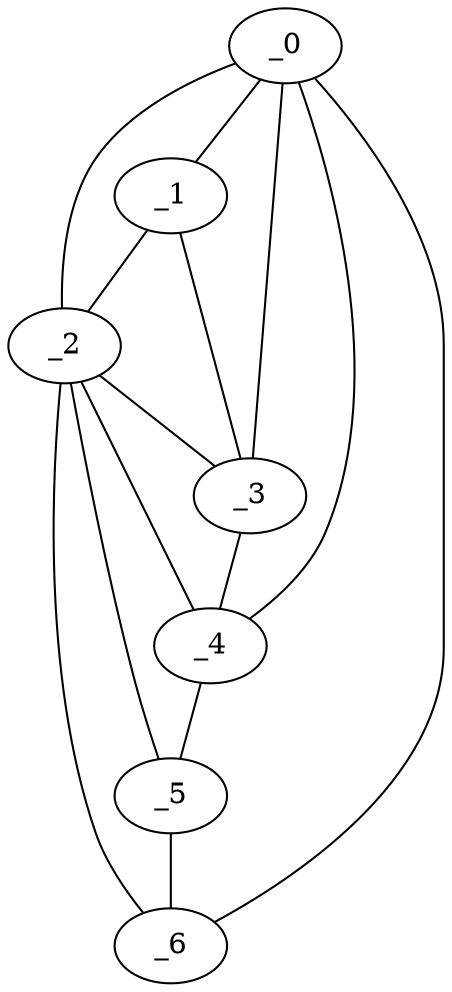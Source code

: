 graph "obj74__250.gxl" {
	_0	 [x=38,
		y=18];
	_1	 [x=47,
		y=20];
	_0 -- _1	 [valence=2];
	_2	 [x=51,
		y=24];
	_0 -- _2	 [valence=1];
	_3	 [x=54,
		y=19];
	_0 -- _3	 [valence=2];
	_4	 [x=94,
		y=19];
	_0 -- _4	 [valence=1];
	_6	 [x=100,
		y=48];
	_0 -- _6	 [valence=1];
	_1 -- _2	 [valence=1];
	_1 -- _3	 [valence=2];
	_2 -- _3	 [valence=2];
	_2 -- _4	 [valence=1];
	_5	 [x=100,
		y=35];
	_2 -- _5	 [valence=1];
	_2 -- _6	 [valence=2];
	_3 -- _4	 [valence=2];
	_4 -- _5	 [valence=1];
	_5 -- _6	 [valence=1];
}
